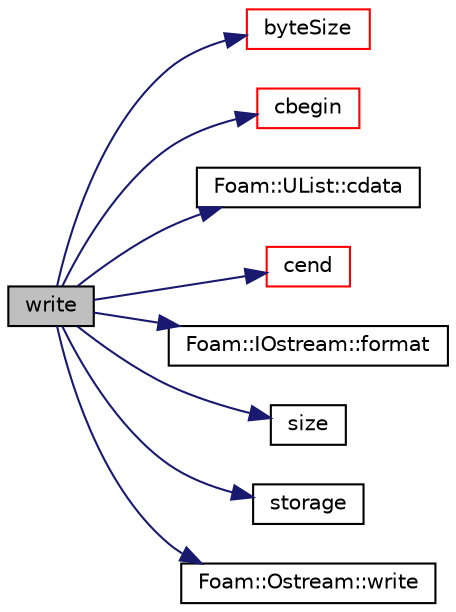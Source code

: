 digraph "write"
{
  bgcolor="transparent";
  edge [fontname="Helvetica",fontsize="10",labelfontname="Helvetica",labelfontsize="10"];
  node [fontname="Helvetica",fontsize="10",shape=record];
  rankdir="LR";
  Node1 [label="write",height=0.2,width=0.4,color="black", fillcolor="grey75", style="filled", fontcolor="black"];
  Node1 -> Node2 [color="midnightblue",fontsize="10",style="solid",fontname="Helvetica"];
  Node2 [label="byteSize",height=0.2,width=0.4,color="red",URL="$a01757.html#ad5fcaa12dbc47e1d6ee03dc9b01c8ce6",tooltip="Return the binary size in number of characters. "];
  Node1 -> Node3 [color="midnightblue",fontsize="10",style="solid",fontname="Helvetica"];
  Node3 [label="cbegin",height=0.2,width=0.4,color="red",URL="$a01757.html#a07afa956e39e4d5333ced427fe03060c",tooltip="const_iterator set to the beginning of the PackedList "];
  Node1 -> Node4 [color="midnightblue",fontsize="10",style="solid",fontname="Helvetica"];
  Node4 [label="Foam::UList::cdata",height=0.2,width=0.4,color="black",URL="$a02735.html#ab4a92abda502658abda8f1dbedbf4a94",tooltip="Return a const pointer to the first data element,. "];
  Node1 -> Node5 [color="midnightblue",fontsize="10",style="solid",fontname="Helvetica"];
  Node5 [label="cend",height=0.2,width=0.4,color="red",URL="$a01757.html#a612fa0d36d1773c63775d873e7e2847d",tooltip="const_iterator set to beyond the end of the PackedList "];
  Node1 -> Node6 [color="midnightblue",fontsize="10",style="solid",fontname="Helvetica"];
  Node6 [label="Foam::IOstream::format",height=0.2,width=0.4,color="black",URL="$a01185.html#a1e2dd3d90088c6d1ed0a27bd75d814fb",tooltip="Return current stream format. "];
  Node1 -> Node7 [color="midnightblue",fontsize="10",style="solid",fontname="Helvetica"];
  Node7 [label="size",height=0.2,width=0.4,color="black",URL="$a01757.html#a723361dc2020160f5492e8fe2d09fa44",tooltip="Number of entries. "];
  Node1 -> Node8 [color="midnightblue",fontsize="10",style="solid",fontname="Helvetica"];
  Node8 [label="storage",height=0.2,width=0.4,color="black",URL="$a01757.html#a1ba396a2fd19fef62a608bf487edb420",tooltip="Return the underlying packed storage. "];
  Node1 -> Node9 [color="midnightblue",fontsize="10",style="solid",fontname="Helvetica"];
  Node9 [label="Foam::Ostream::write",height=0.2,width=0.4,color="black",URL="$a01737.html#a81a19ad9e4098b4701cc8bab9a59d78b",tooltip="Write next token to stream. "];
}
